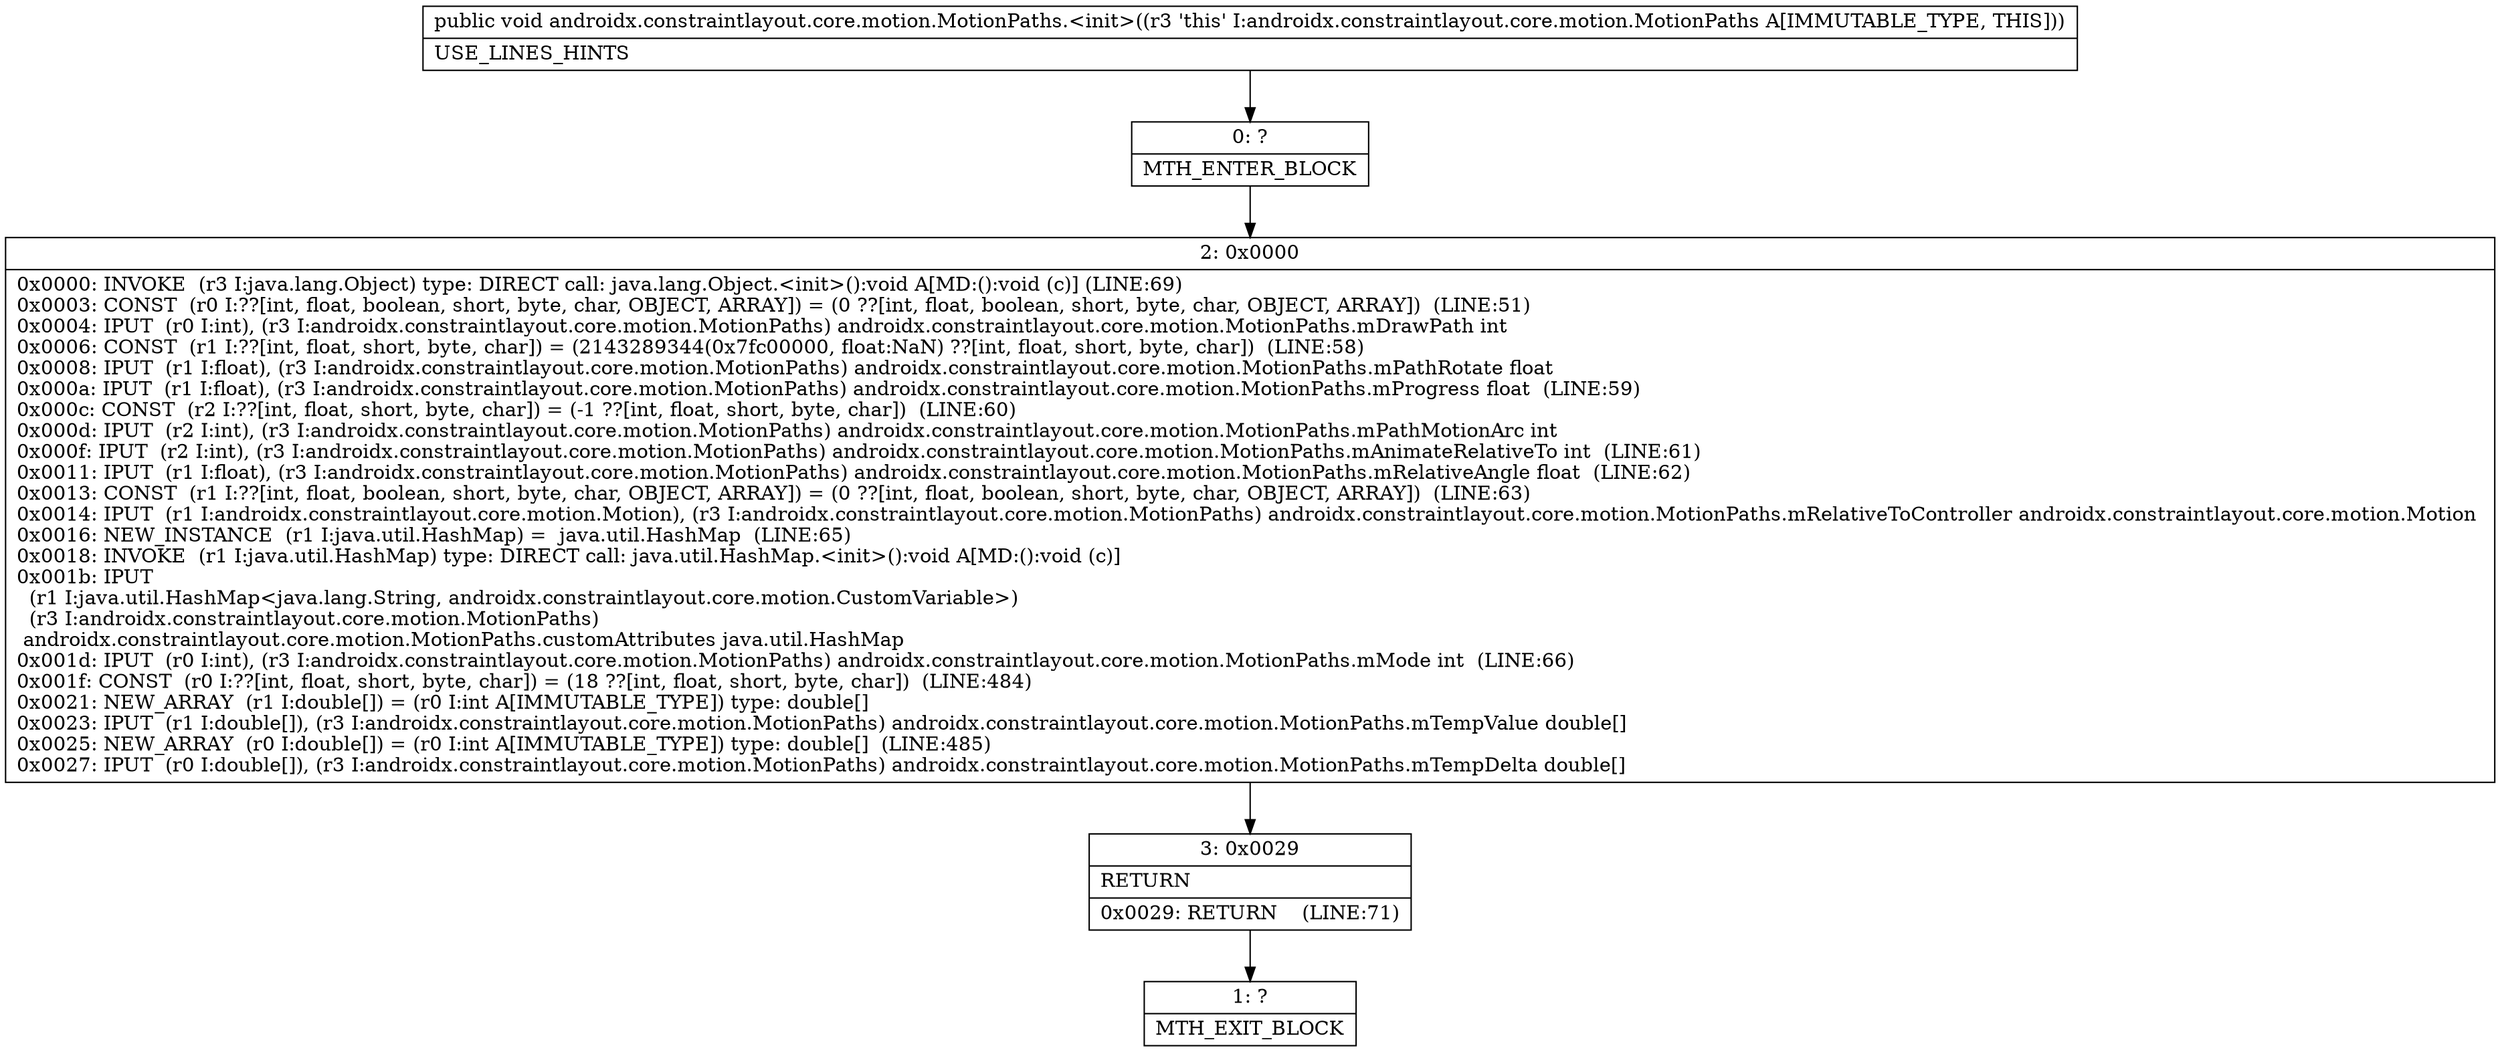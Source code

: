 digraph "CFG forandroidx.constraintlayout.core.motion.MotionPaths.\<init\>()V" {
Node_0 [shape=record,label="{0\:\ ?|MTH_ENTER_BLOCK\l}"];
Node_2 [shape=record,label="{2\:\ 0x0000|0x0000: INVOKE  (r3 I:java.lang.Object) type: DIRECT call: java.lang.Object.\<init\>():void A[MD:():void (c)] (LINE:69)\l0x0003: CONST  (r0 I:??[int, float, boolean, short, byte, char, OBJECT, ARRAY]) = (0 ??[int, float, boolean, short, byte, char, OBJECT, ARRAY])  (LINE:51)\l0x0004: IPUT  (r0 I:int), (r3 I:androidx.constraintlayout.core.motion.MotionPaths) androidx.constraintlayout.core.motion.MotionPaths.mDrawPath int \l0x0006: CONST  (r1 I:??[int, float, short, byte, char]) = (2143289344(0x7fc00000, float:NaN) ??[int, float, short, byte, char])  (LINE:58)\l0x0008: IPUT  (r1 I:float), (r3 I:androidx.constraintlayout.core.motion.MotionPaths) androidx.constraintlayout.core.motion.MotionPaths.mPathRotate float \l0x000a: IPUT  (r1 I:float), (r3 I:androidx.constraintlayout.core.motion.MotionPaths) androidx.constraintlayout.core.motion.MotionPaths.mProgress float  (LINE:59)\l0x000c: CONST  (r2 I:??[int, float, short, byte, char]) = (\-1 ??[int, float, short, byte, char])  (LINE:60)\l0x000d: IPUT  (r2 I:int), (r3 I:androidx.constraintlayout.core.motion.MotionPaths) androidx.constraintlayout.core.motion.MotionPaths.mPathMotionArc int \l0x000f: IPUT  (r2 I:int), (r3 I:androidx.constraintlayout.core.motion.MotionPaths) androidx.constraintlayout.core.motion.MotionPaths.mAnimateRelativeTo int  (LINE:61)\l0x0011: IPUT  (r1 I:float), (r3 I:androidx.constraintlayout.core.motion.MotionPaths) androidx.constraintlayout.core.motion.MotionPaths.mRelativeAngle float  (LINE:62)\l0x0013: CONST  (r1 I:??[int, float, boolean, short, byte, char, OBJECT, ARRAY]) = (0 ??[int, float, boolean, short, byte, char, OBJECT, ARRAY])  (LINE:63)\l0x0014: IPUT  (r1 I:androidx.constraintlayout.core.motion.Motion), (r3 I:androidx.constraintlayout.core.motion.MotionPaths) androidx.constraintlayout.core.motion.MotionPaths.mRelativeToController androidx.constraintlayout.core.motion.Motion \l0x0016: NEW_INSTANCE  (r1 I:java.util.HashMap) =  java.util.HashMap  (LINE:65)\l0x0018: INVOKE  (r1 I:java.util.HashMap) type: DIRECT call: java.util.HashMap.\<init\>():void A[MD:():void (c)]\l0x001b: IPUT  \l  (r1 I:java.util.HashMap\<java.lang.String, androidx.constraintlayout.core.motion.CustomVariable\>)\l  (r3 I:androidx.constraintlayout.core.motion.MotionPaths)\l androidx.constraintlayout.core.motion.MotionPaths.customAttributes java.util.HashMap \l0x001d: IPUT  (r0 I:int), (r3 I:androidx.constraintlayout.core.motion.MotionPaths) androidx.constraintlayout.core.motion.MotionPaths.mMode int  (LINE:66)\l0x001f: CONST  (r0 I:??[int, float, short, byte, char]) = (18 ??[int, float, short, byte, char])  (LINE:484)\l0x0021: NEW_ARRAY  (r1 I:double[]) = (r0 I:int A[IMMUTABLE_TYPE]) type: double[] \l0x0023: IPUT  (r1 I:double[]), (r3 I:androidx.constraintlayout.core.motion.MotionPaths) androidx.constraintlayout.core.motion.MotionPaths.mTempValue double[] \l0x0025: NEW_ARRAY  (r0 I:double[]) = (r0 I:int A[IMMUTABLE_TYPE]) type: double[]  (LINE:485)\l0x0027: IPUT  (r0 I:double[]), (r3 I:androidx.constraintlayout.core.motion.MotionPaths) androidx.constraintlayout.core.motion.MotionPaths.mTempDelta double[] \l}"];
Node_3 [shape=record,label="{3\:\ 0x0029|RETURN\l|0x0029: RETURN    (LINE:71)\l}"];
Node_1 [shape=record,label="{1\:\ ?|MTH_EXIT_BLOCK\l}"];
MethodNode[shape=record,label="{public void androidx.constraintlayout.core.motion.MotionPaths.\<init\>((r3 'this' I:androidx.constraintlayout.core.motion.MotionPaths A[IMMUTABLE_TYPE, THIS]))  | USE_LINES_HINTS\l}"];
MethodNode -> Node_0;Node_0 -> Node_2;
Node_2 -> Node_3;
Node_3 -> Node_1;
}


